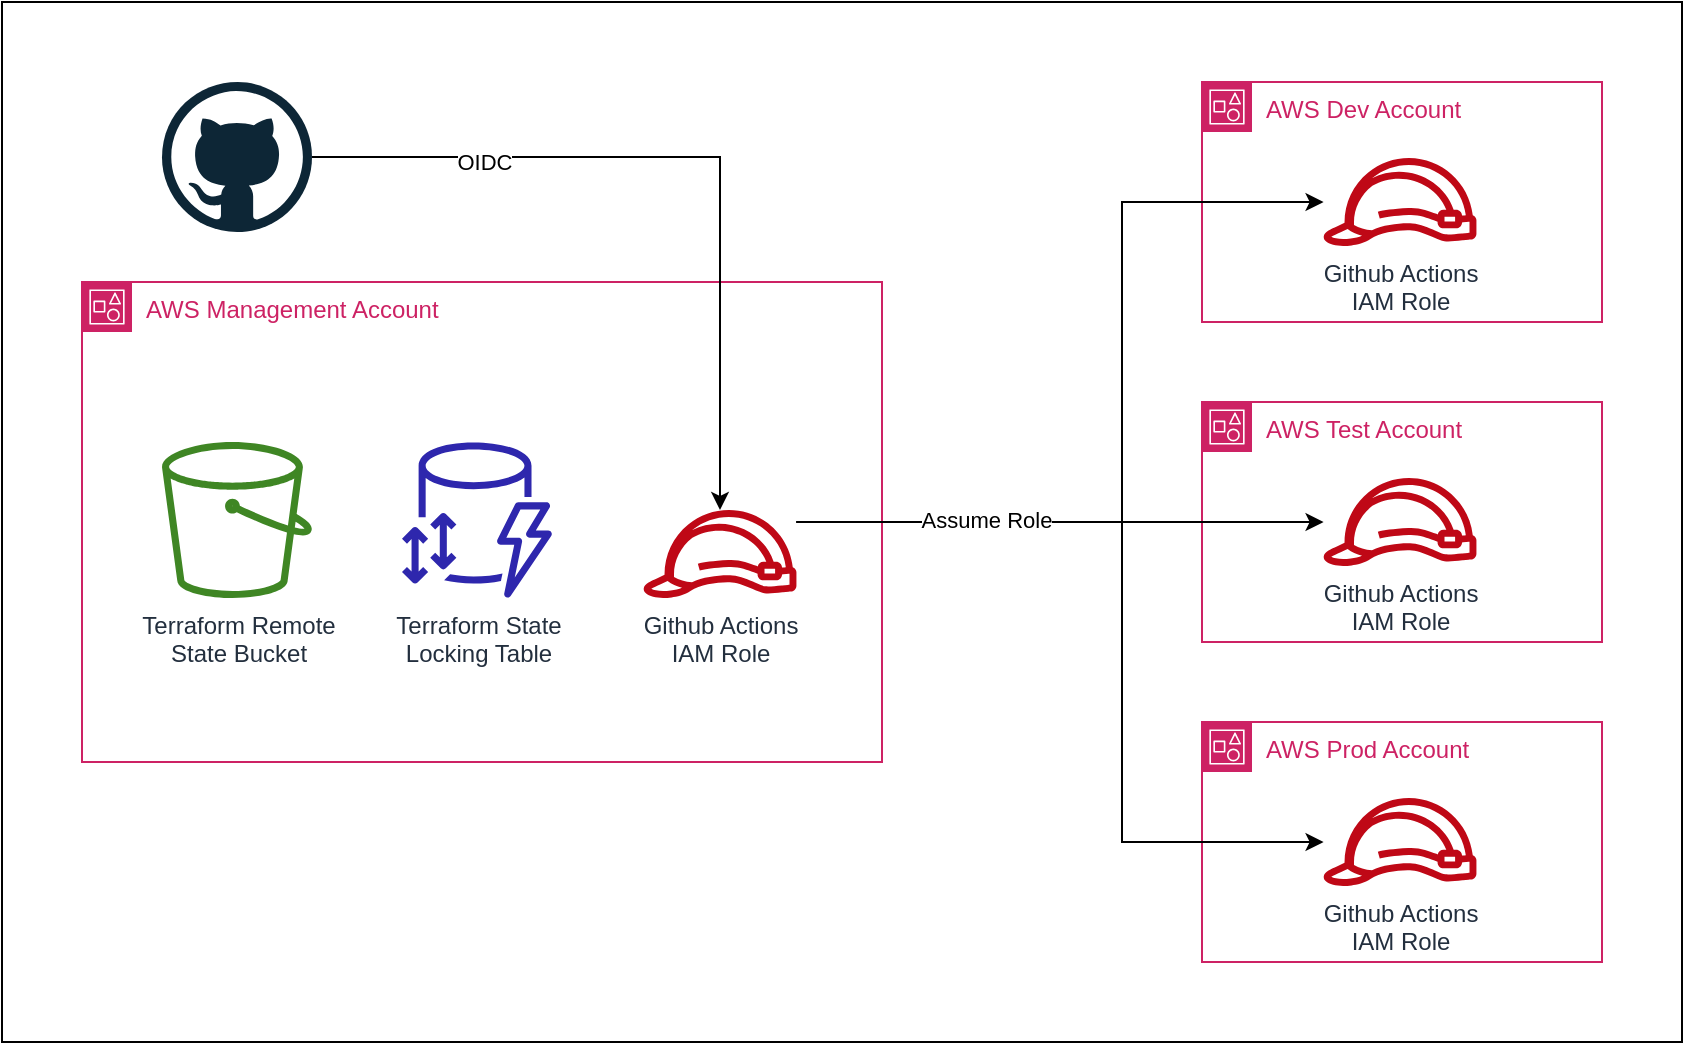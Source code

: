 <mxfile version="20.8.13" type="device"><diagram id="33WjgUmsLQkKsUZGEU77" name="Page-1"><mxGraphModel dx="1434" dy="714" grid="1" gridSize="10" guides="1" tooltips="1" connect="1" arrows="1" fold="1" page="1" pageScale="1" pageWidth="850" pageHeight="1100" math="0" shadow="0"><root><mxCell id="0"/><mxCell id="1" parent="0"/><mxCell id="AOJeU0oqqnj4w_9wn1Q4-15" value="" style="rounded=0;whiteSpace=wrap;html=1;fillColor=none;" parent="1" vertex="1"><mxGeometry width="840" height="520" as="geometry"/></mxCell><mxCell id="AOJeU0oqqnj4w_9wn1Q4-1" value="AWS Management Account&lt;br&gt;" style="points=[[0,0],[0.25,0],[0.5,0],[0.75,0],[1,0],[1,0.25],[1,0.5],[1,0.75],[1,1],[0.75,1],[0.5,1],[0.25,1],[0,1],[0,0.75],[0,0.5],[0,0.25]];outlineConnect=0;gradientColor=none;html=1;whiteSpace=wrap;fontSize=12;fontStyle=0;container=1;pointerEvents=0;collapsible=0;recursiveResize=0;shape=mxgraph.aws4.group;grIcon=mxgraph.aws4.group_account;strokeColor=#CD2264;fillColor=none;verticalAlign=top;align=left;spacingLeft=30;fontColor=#CD2264;dashed=0;" parent="1" vertex="1"><mxGeometry x="40" y="140" width="400" height="240" as="geometry"/></mxCell><mxCell id="AOJeU0oqqnj4w_9wn1Q4-13" value="Terraform Remote &lt;br&gt;State Bucket" style="sketch=0;outlineConnect=0;fontColor=#232F3E;gradientColor=none;fillColor=#3F8624;strokeColor=none;dashed=0;verticalLabelPosition=bottom;verticalAlign=top;align=center;html=1;fontSize=12;fontStyle=0;aspect=fixed;pointerEvents=1;shape=mxgraph.aws4.bucket;" parent="AOJeU0oqqnj4w_9wn1Q4-1" vertex="1"><mxGeometry x="40" y="80" width="75" height="78" as="geometry"/></mxCell><mxCell id="AOJeU0oqqnj4w_9wn1Q4-11" value="Terraform State &lt;br&gt;Locking Table" style="sketch=0;outlineConnect=0;fontColor=#232F3E;gradientColor=none;fillColor=#2E27AD;strokeColor=none;dashed=0;verticalLabelPosition=bottom;verticalAlign=top;align=center;html=1;fontSize=12;fontStyle=0;aspect=fixed;pointerEvents=1;shape=mxgraph.aws4.dynamodb_standard_access_table_class;" parent="AOJeU0oqqnj4w_9wn1Q4-1" vertex="1"><mxGeometry x="160" y="80" width="75" height="78" as="geometry"/></mxCell><mxCell id="AOJeU0oqqnj4w_9wn1Q4-12" value="Github Actions &lt;br&gt;IAM Role" style="sketch=0;outlineConnect=0;fontColor=#232F3E;gradientColor=none;fillColor=#BF0816;strokeColor=none;dashed=0;verticalLabelPosition=bottom;verticalAlign=top;align=center;html=1;fontSize=12;fontStyle=0;aspect=fixed;pointerEvents=1;shape=mxgraph.aws4.role;" parent="AOJeU0oqqnj4w_9wn1Q4-1" vertex="1"><mxGeometry x="280" y="114" width="78" height="44" as="geometry"/></mxCell><mxCell id="Vh37fGV1lcJX3wBtedDY-1" value="AWS Dev Account" style="points=[[0,0],[0.25,0],[0.5,0],[0.75,0],[1,0],[1,0.25],[1,0.5],[1,0.75],[1,1],[0.75,1],[0.5,1],[0.25,1],[0,1],[0,0.75],[0,0.5],[0,0.25]];outlineConnect=0;gradientColor=none;html=1;whiteSpace=wrap;fontSize=12;fontStyle=0;container=1;pointerEvents=0;collapsible=0;recursiveResize=0;shape=mxgraph.aws4.group;grIcon=mxgraph.aws4.group_account;strokeColor=#CD2264;fillColor=none;verticalAlign=top;align=left;spacingLeft=30;fontColor=#CD2264;dashed=0;" vertex="1" parent="1"><mxGeometry x="600" y="40" width="200" height="120" as="geometry"/></mxCell><mxCell id="Vh37fGV1lcJX3wBtedDY-4" value="Github Actions &lt;br&gt;IAM Role" style="sketch=0;outlineConnect=0;fontColor=#232F3E;gradientColor=none;fillColor=#BF0816;strokeColor=none;dashed=0;verticalLabelPosition=bottom;verticalAlign=top;align=center;html=1;fontSize=12;fontStyle=0;aspect=fixed;pointerEvents=1;shape=mxgraph.aws4.role;" vertex="1" parent="Vh37fGV1lcJX3wBtedDY-1"><mxGeometry x="60" y="38" width="78" height="44" as="geometry"/></mxCell><mxCell id="Vh37fGV1lcJX3wBtedDY-6" value="AWS Test Account" style="points=[[0,0],[0.25,0],[0.5,0],[0.75,0],[1,0],[1,0.25],[1,0.5],[1,0.75],[1,1],[0.75,1],[0.5,1],[0.25,1],[0,1],[0,0.75],[0,0.5],[0,0.25]];outlineConnect=0;gradientColor=none;html=1;whiteSpace=wrap;fontSize=12;fontStyle=0;container=1;pointerEvents=0;collapsible=0;recursiveResize=0;shape=mxgraph.aws4.group;grIcon=mxgraph.aws4.group_account;strokeColor=#CD2264;fillColor=none;verticalAlign=top;align=left;spacingLeft=30;fontColor=#CD2264;dashed=0;" vertex="1" parent="1"><mxGeometry x="600" y="200" width="200" height="120" as="geometry"/></mxCell><mxCell id="Vh37fGV1lcJX3wBtedDY-7" value="Github Actions &lt;br&gt;IAM Role" style="sketch=0;outlineConnect=0;fontColor=#232F3E;gradientColor=none;fillColor=#BF0816;strokeColor=none;dashed=0;verticalLabelPosition=bottom;verticalAlign=top;align=center;html=1;fontSize=12;fontStyle=0;aspect=fixed;pointerEvents=1;shape=mxgraph.aws4.role;" vertex="1" parent="Vh37fGV1lcJX3wBtedDY-6"><mxGeometry x="60" y="38" width="78" height="44" as="geometry"/></mxCell><mxCell id="Vh37fGV1lcJX3wBtedDY-8" value="AWS Prod Account" style="points=[[0,0],[0.25,0],[0.5,0],[0.75,0],[1,0],[1,0.25],[1,0.5],[1,0.75],[1,1],[0.75,1],[0.5,1],[0.25,1],[0,1],[0,0.75],[0,0.5],[0,0.25]];outlineConnect=0;gradientColor=none;html=1;whiteSpace=wrap;fontSize=12;fontStyle=0;container=1;pointerEvents=0;collapsible=0;recursiveResize=0;shape=mxgraph.aws4.group;grIcon=mxgraph.aws4.group_account;strokeColor=#CD2264;fillColor=none;verticalAlign=top;align=left;spacingLeft=30;fontColor=#CD2264;dashed=0;" vertex="1" parent="1"><mxGeometry x="600" y="360" width="200" height="120" as="geometry"/></mxCell><mxCell id="Vh37fGV1lcJX3wBtedDY-9" value="Github Actions &lt;br&gt;IAM Role" style="sketch=0;outlineConnect=0;fontColor=#232F3E;gradientColor=none;fillColor=#BF0816;strokeColor=none;dashed=0;verticalLabelPosition=bottom;verticalAlign=top;align=center;html=1;fontSize=12;fontStyle=0;aspect=fixed;pointerEvents=1;shape=mxgraph.aws4.role;" vertex="1" parent="Vh37fGV1lcJX3wBtedDY-8"><mxGeometry x="60" y="38" width="78" height="44" as="geometry"/></mxCell><mxCell id="Vh37fGV1lcJX3wBtedDY-11" style="edgeStyle=orthogonalEdgeStyle;rounded=0;orthogonalLoop=1;jettySize=auto;html=1;" edge="1" parent="1" source="AOJeU0oqqnj4w_9wn1Q4-12" target="Vh37fGV1lcJX3wBtedDY-4"><mxGeometry relative="1" as="geometry"><Array as="points"><mxPoint x="560" y="260"/><mxPoint x="560" y="100"/></Array></mxGeometry></mxCell><mxCell id="Vh37fGV1lcJX3wBtedDY-12" style="edgeStyle=orthogonalEdgeStyle;rounded=0;orthogonalLoop=1;jettySize=auto;html=1;" edge="1" parent="1" source="AOJeU0oqqnj4w_9wn1Q4-12" target="Vh37fGV1lcJX3wBtedDY-7"><mxGeometry relative="1" as="geometry"><Array as="points"><mxPoint x="530" y="260"/><mxPoint x="530" y="260"/></Array></mxGeometry></mxCell><mxCell id="Vh37fGV1lcJX3wBtedDY-13" style="edgeStyle=orthogonalEdgeStyle;rounded=0;orthogonalLoop=1;jettySize=auto;html=1;" edge="1" parent="1" source="AOJeU0oqqnj4w_9wn1Q4-12" target="Vh37fGV1lcJX3wBtedDY-9"><mxGeometry relative="1" as="geometry"><Array as="points"><mxPoint x="560" y="260"/><mxPoint x="560" y="420"/></Array></mxGeometry></mxCell><mxCell id="Vh37fGV1lcJX3wBtedDY-14" value="Assume Role" style="edgeLabel;html=1;align=center;verticalAlign=middle;resizable=0;points=[];" vertex="1" connectable="0" parent="Vh37fGV1lcJX3wBtedDY-13"><mxGeometry x="-0.552" y="1" relative="1" as="geometry"><mxPoint as="offset"/></mxGeometry></mxCell><mxCell id="Vh37fGV1lcJX3wBtedDY-16" style="edgeStyle=orthogonalEdgeStyle;rounded=0;orthogonalLoop=1;jettySize=auto;html=1;" edge="1" parent="1" source="Vh37fGV1lcJX3wBtedDY-15" target="AOJeU0oqqnj4w_9wn1Q4-12"><mxGeometry relative="1" as="geometry"/></mxCell><mxCell id="Vh37fGV1lcJX3wBtedDY-17" value="OIDC" style="edgeLabel;html=1;align=center;verticalAlign=middle;resizable=0;points=[];" vertex="1" connectable="0" parent="Vh37fGV1lcJX3wBtedDY-16"><mxGeometry x="-0.548" y="-1" relative="1" as="geometry"><mxPoint y="1" as="offset"/></mxGeometry></mxCell><mxCell id="Vh37fGV1lcJX3wBtedDY-15" value="" style="dashed=0;outlineConnect=0;html=1;align=center;labelPosition=center;verticalLabelPosition=bottom;verticalAlign=top;shape=mxgraph.weblogos.github" vertex="1" parent="1"><mxGeometry x="80" y="40" width="75" height="75" as="geometry"/></mxCell></root></mxGraphModel></diagram></mxfile>